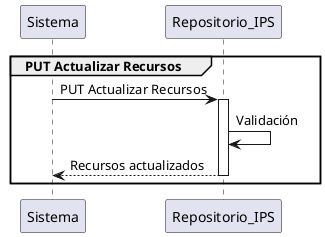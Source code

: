 @startuml

group PUT Actualizar Recursos
Sistema -> Repositorio_IPS : PUT Actualizar Recursos
activate Repositorio_IPS
Repositorio_IPS -> Repositorio_IPS : Validación
Repositorio_IPS --> Sistema : Recursos actualizados
deactivate Repositorio_IPS
end

@enduml